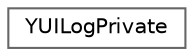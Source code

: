 digraph "Graphical Class Hierarchy"
{
 // LATEX_PDF_SIZE
  bgcolor="transparent";
  edge [fontname=Helvetica,fontsize=10,labelfontname=Helvetica,labelfontsize=10];
  node [fontname=Helvetica,fontsize=10,shape=box,height=0.2,width=0.4];
  rankdir="LR";
  Node0 [id="Node000000",label="YUILogPrivate",height=0.2,width=0.4,color="grey40", fillcolor="white", style="filled",URL="$structYUILogPrivate.html",tooltip=" "];
}
